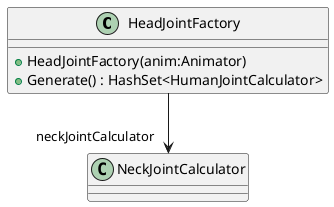 @startuml
class HeadJointFactory {
    + HeadJointFactory(anim:Animator)
    + Generate() : HashSet<HumanJointCalculator>
}
HeadJointFactory --> "neckJointCalculator" NeckJointCalculator
@enduml
